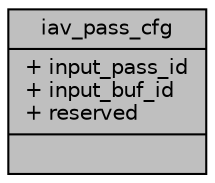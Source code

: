 digraph "iav_pass_cfg"
{
 // INTERACTIVE_SVG=YES
 // LATEX_PDF_SIZE
  bgcolor="transparent";
  edge [fontname="Helvetica",fontsize="10",labelfontname="Helvetica",labelfontsize="10"];
  node [fontname="Helvetica",fontsize="10",shape=record];
  Node1 [label="{iav_pass_cfg\n|+ input_pass_id\l+ input_buf_id\l+ reserved\l|}",height=0.2,width=0.4,color="black", fillcolor="grey75", style="filled", fontcolor="black",tooltip=" "];
}
